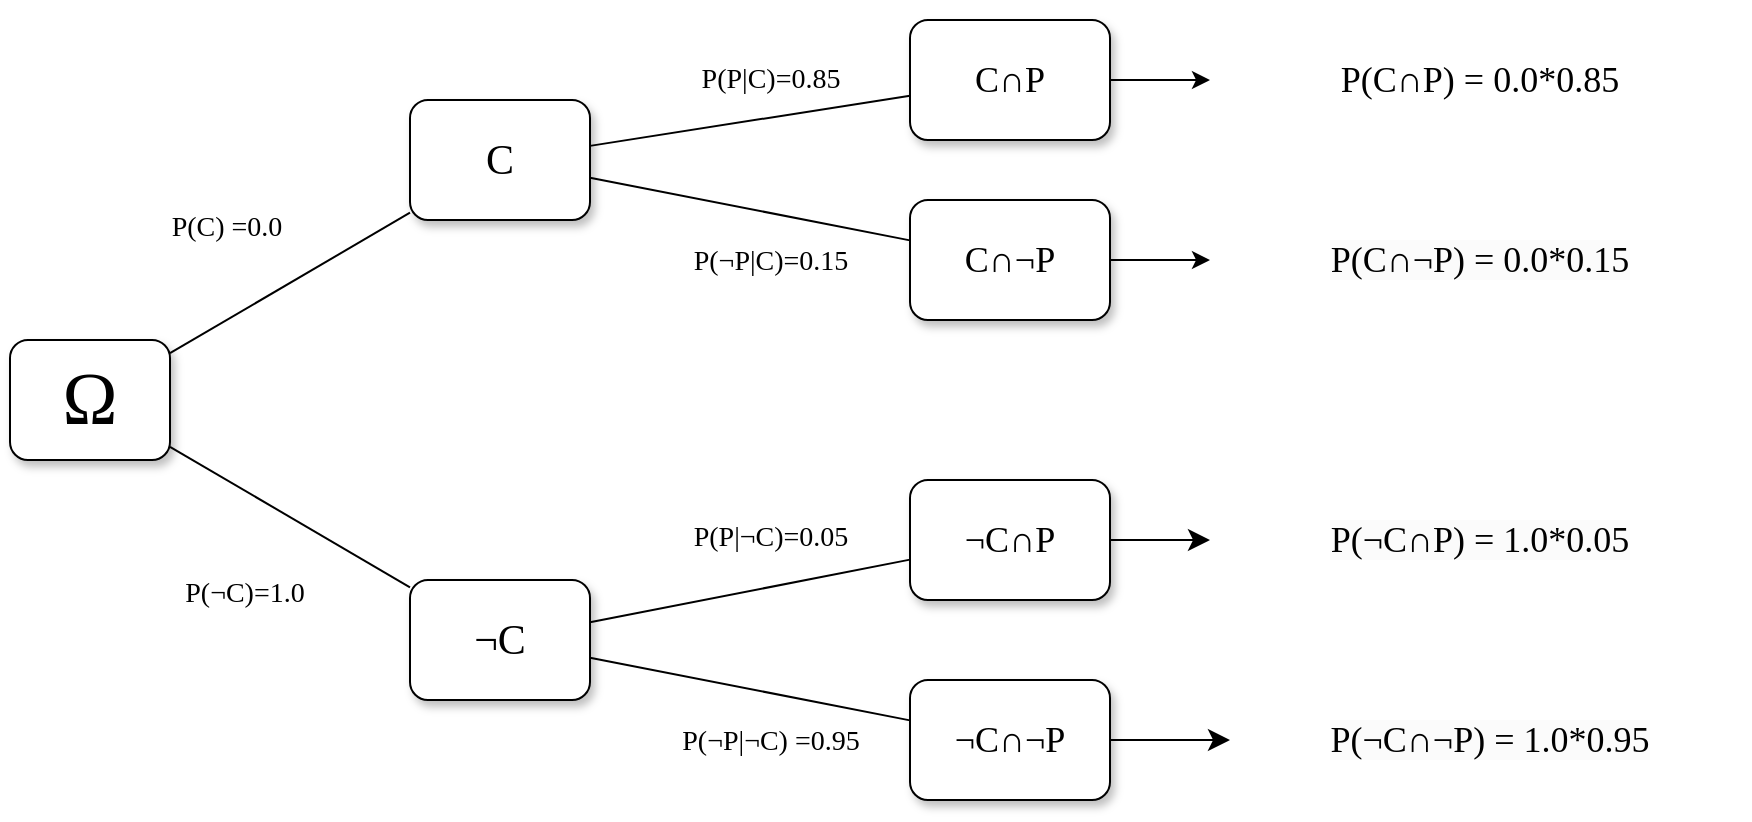 <mxfile version="24.8.3">
  <diagram name="Page-1" id="10a91c8b-09ff-31b1-d368-03940ed4cc9e">
    <mxGraphModel dx="1434" dy="738" grid="1" gridSize="10" guides="1" tooltips="1" connect="1" arrows="1" fold="1" page="1" pageScale="1" pageWidth="1100" pageHeight="850" background="none" math="0" shadow="0">
      <root>
        <mxCell id="0" />
        <mxCell id="1" parent="0" />
        <mxCell id="62893188c0fa7362-1" value="&lt;font style=&quot;font-size: 37px;&quot;&gt;Ω&lt;/font&gt;" style="whiteSpace=wrap;html=1;rounded=1;shadow=1;labelBackgroundColor=none;strokeWidth=1;fontFamily=Verdana;fontSize=37;align=center;" parent="1" vertex="1">
          <mxGeometry x="140" y="270" width="80" height="60" as="geometry" />
        </mxCell>
        <mxCell id="62893188c0fa7362-2" value="&lt;font style=&quot;font-size: 21px;&quot;&gt;¬C&lt;/font&gt;" style="whiteSpace=wrap;html=1;rounded=1;shadow=1;labelBackgroundColor=none;strokeWidth=1;fontFamily=Verdana;fontSize=18;align=center;" parent="1" vertex="1">
          <mxGeometry x="340" y="390" width="90" height="60" as="geometry" />
        </mxCell>
        <mxCell id="62893188c0fa7362-3" value="&lt;font style=&quot;font-size: 21px;&quot;&gt;C&lt;/font&gt;" style="whiteSpace=wrap;html=1;rounded=1;shadow=1;labelBackgroundColor=none;strokeWidth=1;fontFamily=Verdana;fontSize=18;align=center;" parent="1" vertex="1">
          <mxGeometry x="340" y="150" width="90" height="60" as="geometry" />
        </mxCell>
        <mxCell id="62893188c0fa7362-4" value="P(C) =0.0" style="rounded=0;html=1;labelBackgroundColor=none;startArrow=none;startFill=0;startSize=5;endArrow=none;endFill=0;endSize=5;jettySize=auto;orthogonalLoop=1;strokeWidth=1;fontFamily=Verdana;fontSize=14;" parent="1" source="62893188c0fa7362-1" target="62893188c0fa7362-3" edge="1">
          <mxGeometry x="-0.2" y="40" relative="1" as="geometry">
            <mxPoint as="offset" />
          </mxGeometry>
        </mxCell>
        <mxCell id="62893188c0fa7362-5" value="P(¬C)=1.0" style="rounded=0;html=1;labelBackgroundColor=none;startArrow=none;startFill=0;startSize=5;endArrow=none;endFill=0;endSize=5;jettySize=auto;orthogonalLoop=1;strokeWidth=1;fontFamily=Verdana;fontSize=14;" parent="1" source="62893188c0fa7362-1" target="62893188c0fa7362-2" edge="1">
          <mxGeometry y="-45" relative="1" as="geometry">
            <mxPoint as="offset" />
          </mxGeometry>
        </mxCell>
        <mxCell id="qZlSOuv3uemz-grl-lLI-18" value="" style="edgeStyle=none;curved=1;rounded=0;orthogonalLoop=1;jettySize=auto;html=1;fontSize=12;startSize=8;endSize=8;" parent="1" source="62893188c0fa7362-8" target="qZlSOuv3uemz-grl-lLI-17" edge="1">
          <mxGeometry relative="1" as="geometry" />
        </mxCell>
        <mxCell id="62893188c0fa7362-8" value="¬C∩¬P" style="whiteSpace=wrap;html=1;rounded=1;shadow=1;labelBackgroundColor=none;strokeWidth=1;fontFamily=Verdana;fontSize=18;align=center;" parent="1" vertex="1">
          <mxGeometry x="590" y="440" width="100" height="60" as="geometry" />
        </mxCell>
        <mxCell id="qZlSOuv3uemz-grl-lLI-16" value="" style="edgeStyle=none;curved=1;rounded=0;orthogonalLoop=1;jettySize=auto;html=1;fontSize=12;startSize=8;endSize=8;" parent="1" source="62893188c0fa7362-9" target="qZlSOuv3uemz-grl-lLI-15" edge="1">
          <mxGeometry relative="1" as="geometry" />
        </mxCell>
        <mxCell id="62893188c0fa7362-9" value="¬C∩P" style="whiteSpace=wrap;html=1;rounded=1;shadow=1;labelBackgroundColor=none;strokeWidth=1;fontFamily=Verdana;fontSize=18;align=center;" parent="1" vertex="1">
          <mxGeometry x="590" y="340" width="100" height="60" as="geometry" />
        </mxCell>
        <mxCell id="62893188c0fa7362-14" value="P(¬P|¬C) =0.95" style="rounded=0;html=1;labelBackgroundColor=none;startArrow=none;startFill=0;startSize=5;endArrow=none;endFill=0;endSize=5;jettySize=auto;orthogonalLoop=1;strokeWidth=1;fontFamily=Verdana;fontSize=14;" parent="1" source="62893188c0fa7362-2" target="62893188c0fa7362-8" edge="1">
          <mxGeometry x="0.181" y="-24" relative="1" as="geometry">
            <mxPoint as="offset" />
          </mxGeometry>
        </mxCell>
        <mxCell id="62893188c0fa7362-15" value="P(P|¬C)=0.05" style="rounded=0;html=1;labelBackgroundColor=none;startArrow=none;startFill=0;startSize=5;endArrow=none;endFill=0;endSize=5;jettySize=auto;orthogonalLoop=1;strokeWidth=1;fontFamily=Verdana;fontSize=14;" parent="1" source="62893188c0fa7362-2" target="62893188c0fa7362-9" edge="1">
          <mxGeometry x="0.181" y="24" relative="1" as="geometry">
            <mxPoint as="offset" />
          </mxGeometry>
        </mxCell>
        <mxCell id="62893188c0fa7362-16" value="P(¬P|C)=0.15" style="rounded=0;html=1;labelBackgroundColor=none;startArrow=none;startFill=0;startSize=5;endArrow=none;endFill=0;endSize=5;jettySize=auto;orthogonalLoop=1;strokeWidth=1;fontFamily=Verdana;fontSize=14;" parent="1" source="62893188c0fa7362-3" target="qZlSOuv3uemz-grl-lLI-4" edge="1">
          <mxGeometry x="0.181" y="-24" relative="1" as="geometry">
            <mxPoint as="offset" />
            <mxPoint x="580" y="217.5" as="targetPoint" />
          </mxGeometry>
        </mxCell>
        <mxCell id="62893188c0fa7362-17" value="P(P|C)=0.85" style="rounded=0;html=1;labelBackgroundColor=none;startArrow=none;startFill=0;startSize=5;endArrow=none;endFill=0;endSize=5;jettySize=auto;orthogonalLoop=1;strokeWidth=1;fontFamily=Verdana;fontSize=14;" parent="1" source="62893188c0fa7362-3" target="qZlSOuv3uemz-grl-lLI-3" edge="1">
          <mxGeometry x="0.161" y="19" relative="1" as="geometry">
            <mxPoint as="offset" />
            <mxPoint x="580" y="142.5" as="targetPoint" />
          </mxGeometry>
        </mxCell>
        <mxCell id="qZlSOuv3uemz-grl-lLI-12" value="" style="edgeStyle=orthogonalEdgeStyle;rounded=0;orthogonalLoop=1;jettySize=auto;html=1;" parent="1" source="qZlSOuv3uemz-grl-lLI-3" target="qZlSOuv3uemz-grl-lLI-11" edge="1">
          <mxGeometry relative="1" as="geometry" />
        </mxCell>
        <mxCell id="qZlSOuv3uemz-grl-lLI-3" value="C&lt;span style=&quot;text-align: left;&quot;&gt;∩&lt;/span&gt;P" style="whiteSpace=wrap;html=1;rounded=1;shadow=1;labelBackgroundColor=none;strokeWidth=1;fontFamily=Verdana;fontSize=18;align=center;" parent="1" vertex="1">
          <mxGeometry x="590" y="110" width="100" height="60" as="geometry" />
        </mxCell>
        <mxCell id="qZlSOuv3uemz-grl-lLI-14" value="" style="edgeStyle=orthogonalEdgeStyle;rounded=0;orthogonalLoop=1;jettySize=auto;html=1;" parent="1" source="qZlSOuv3uemz-grl-lLI-4" target="qZlSOuv3uemz-grl-lLI-13" edge="1">
          <mxGeometry relative="1" as="geometry" />
        </mxCell>
        <mxCell id="qZlSOuv3uemz-grl-lLI-4" value="C∩¬P" style="whiteSpace=wrap;html=1;rounded=1;shadow=1;labelBackgroundColor=none;strokeWidth=1;fontFamily=Verdana;fontSize=18;align=center;" parent="1" vertex="1">
          <mxGeometry x="590" y="200" width="100" height="60" as="geometry" />
        </mxCell>
        <mxCell id="qZlSOuv3uemz-grl-lLI-11" value="P(C∩P) = 0.0*0.85" style="ellipse;whiteSpace=wrap;html=1;fontSize=18;fontFamily=Verdana;rounded=1;shadow=0;labelBackgroundColor=none;strokeWidth=1;fillColor=none;strokeColor=none;" parent="1" vertex="1">
          <mxGeometry x="740" y="100" width="270" height="80" as="geometry" />
        </mxCell>
        <mxCell id="qZlSOuv3uemz-grl-lLI-13" value="&lt;span style=&quot;color: rgb(0, 0, 0); font-family: Verdana; font-size: 18px; font-style: normal; font-variant-ligatures: normal; font-variant-caps: normal; font-weight: 400; letter-spacing: normal; orphans: 2; text-align: center; text-indent: 0px; text-transform: none; widows: 2; word-spacing: 0px; -webkit-text-stroke-width: 0px; background-color: rgb(251, 251, 251); text-decoration-thickness: initial; text-decoration-style: initial; text-decoration-color: initial; float: none; display: inline !important;&quot;&gt;P(C∩¬P) = 0.0*0.15&lt;/span&gt;" style="ellipse;whiteSpace=wrap;html=1;fontSize=18;fontFamily=Verdana;rounded=1;shadow=0;labelBackgroundColor=none;strokeWidth=1;fillColor=none;strokeColor=none;" parent="1" vertex="1">
          <mxGeometry x="740" y="190" width="270" height="80" as="geometry" />
        </mxCell>
        <mxCell id="qZlSOuv3uemz-grl-lLI-15" value="&lt;span style=&quot;color: rgb(0, 0, 0); font-family: Verdana; font-size: 18px; font-style: normal; font-variant-ligatures: normal; font-variant-caps: normal; font-weight: 400; letter-spacing: normal; orphans: 2; text-align: center; text-indent: 0px; text-transform: none; widows: 2; word-spacing: 0px; -webkit-text-stroke-width: 0px; background-color: rgb(251, 251, 251); text-decoration-thickness: initial; text-decoration-style: initial; text-decoration-color: initial; float: none; display: inline !important;&quot;&gt;P(¬C∩P) = 1.0*0.05&lt;/span&gt;" style="ellipse;whiteSpace=wrap;html=1;fontSize=18;fontFamily=Verdana;rounded=1;shadow=0;labelBackgroundColor=none;strokeWidth=1;strokeColor=none;fillColor=none;" parent="1" vertex="1">
          <mxGeometry x="740" y="330" width="270" height="80" as="geometry" />
        </mxCell>
        <mxCell id="qZlSOuv3uemz-grl-lLI-17" value="&lt;span style=&quot;color: rgb(0, 0, 0); font-family: Verdana; font-size: 18px; font-style: normal; font-variant-ligatures: normal; font-variant-caps: normal; font-weight: 400; letter-spacing: normal; orphans: 2; text-align: center; text-indent: 0px; text-transform: none; widows: 2; word-spacing: 0px; -webkit-text-stroke-width: 0px; background-color: rgb(251, 251, 251); text-decoration-thickness: initial; text-decoration-style: initial; text-decoration-color: initial; float: none; display: inline !important;&quot;&gt;P(¬C∩¬P) = 1.0*0.95&lt;/span&gt;" style="ellipse;whiteSpace=wrap;html=1;fontSize=18;fontFamily=Verdana;rounded=1;shadow=0;labelBackgroundColor=none;strokeWidth=1;fillColor=none;strokeColor=none;" parent="1" vertex="1">
          <mxGeometry x="750" y="430" width="260" height="80" as="geometry" />
        </mxCell>
      </root>
    </mxGraphModel>
  </diagram>
</mxfile>
